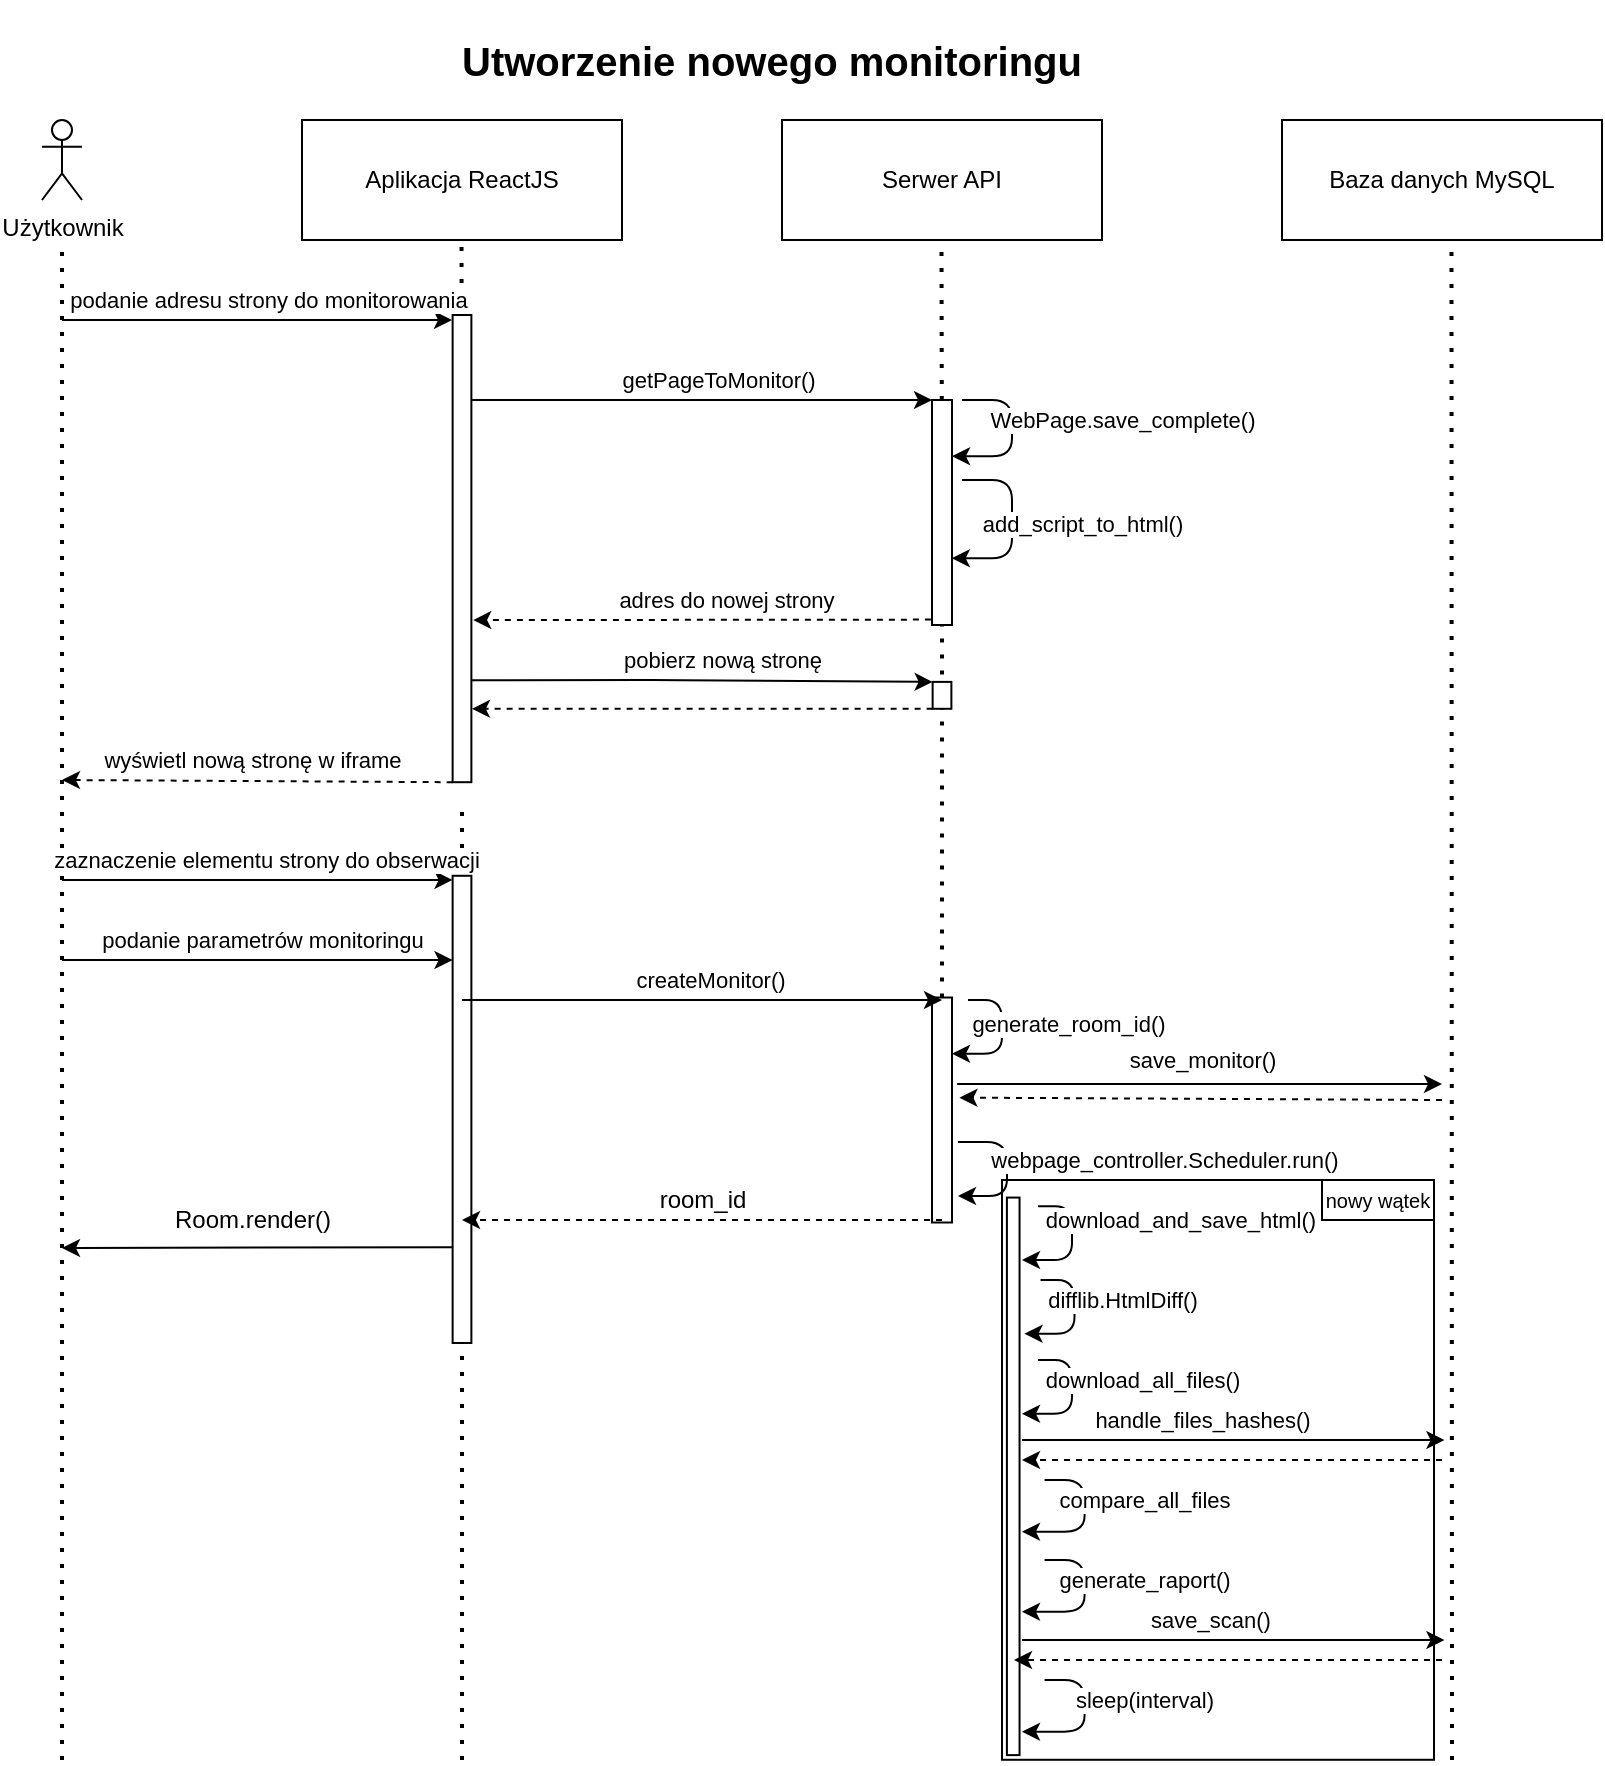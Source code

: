 <mxfile version="13.10.0" type="device"><diagram id="mJhBETMPFx9LOiOW82be" name="Page-1"><mxGraphModel dx="1422" dy="794" grid="1" gridSize="10" guides="1" tooltips="1" connect="1" arrows="1" fold="1" page="1" pageScale="1" pageWidth="827" pageHeight="1169" math="0" shadow="0"><root><mxCell id="0"/><mxCell id="1" parent="0"/><mxCell id="HNkkqFo_gbNvQ-b9RgAo-1" value="Aplikacja ReactJS" style="rounded=0;whiteSpace=wrap;html=1;fillColor=none;" parent="1" vertex="1"><mxGeometry x="160" y="60" width="160" height="60" as="geometry"/></mxCell><mxCell id="HNkkqFo_gbNvQ-b9RgAo-2" value="&lt;b&gt;&lt;font style=&quot;font-size: 20px&quot;&gt;Utworzenie nowego monitoringu&lt;/font&gt;&lt;/b&gt;" style="text;html=1;strokeColor=none;fillColor=none;align=center;verticalAlign=middle;whiteSpace=wrap;rounded=0;" parent="1" vertex="1"><mxGeometry x="160" width="470" height="60" as="geometry"/></mxCell><mxCell id="HNkkqFo_gbNvQ-b9RgAo-3" value="Serwer API" style="rounded=0;whiteSpace=wrap;html=1;fillColor=none;" parent="1" vertex="1"><mxGeometry x="400" y="60" width="160" height="60" as="geometry"/></mxCell><mxCell id="HNkkqFo_gbNvQ-b9RgAo-4" value="Baza danych MySQL" style="rounded=0;whiteSpace=wrap;html=1;fillColor=none;" parent="1" vertex="1"><mxGeometry x="650" y="60" width="160" height="60" as="geometry"/></mxCell><mxCell id="HNkkqFo_gbNvQ-b9RgAo-5" value="Użytkownik" style="shape=umlActor;verticalLabelPosition=bottom;verticalAlign=top;html=1;outlineConnect=0;fillColor=none;" parent="1" vertex="1"><mxGeometry x="30" y="60" width="20" height="40" as="geometry"/></mxCell><mxCell id="HNkkqFo_gbNvQ-b9RgAo-9" value="" style="endArrow=none;dashed=1;html=1;dashPattern=1 3;strokeWidth=2;" parent="1" source="HNkkqFo_gbNvQ-b9RgAo-40" edge="1"><mxGeometry width="50" height="50" relative="1" as="geometry"><mxPoint x="240" y="720" as="sourcePoint"/><mxPoint x="239.76" y="120" as="targetPoint"/></mxGeometry></mxCell><mxCell id="HNkkqFo_gbNvQ-b9RgAo-11" value="" style="endArrow=none;dashed=1;html=1;dashPattern=1 3;strokeWidth=2;entryX=0.5;entryY=1;entryDx=0;entryDy=0;" parent="1" edge="1" source="HNkkqFo_gbNvQ-b9RgAo-29"><mxGeometry width="50" height="50" relative="1" as="geometry"><mxPoint x="480" y="498" as="sourcePoint"/><mxPoint x="479.75" y="120" as="targetPoint"/></mxGeometry></mxCell><mxCell id="HNkkqFo_gbNvQ-b9RgAo-18" value="" style="endArrow=none;dashed=1;html=1;dashPattern=1 3;strokeWidth=2;entryX=0.5;entryY=1;entryDx=0;entryDy=0;" parent="1" edge="1"><mxGeometry width="50" height="50" relative="1" as="geometry"><mxPoint x="735" y="880" as="sourcePoint"/><mxPoint x="734.75" y="120" as="targetPoint"/></mxGeometry></mxCell><mxCell id="HNkkqFo_gbNvQ-b9RgAo-19" value="" style="endArrow=none;dashed=1;html=1;dashPattern=1 3;strokeWidth=2;" parent="1" edge="1"><mxGeometry width="50" height="50" relative="1" as="geometry"><mxPoint x="40" y="880" as="sourcePoint"/><mxPoint x="40" y="120" as="targetPoint"/></mxGeometry></mxCell><mxCell id="HNkkqFo_gbNvQ-b9RgAo-25" value="podanie adresu strony do   monitorowania" style="endArrow=classic;html=1;" parent="1" edge="1"><mxGeometry x="0.05" y="10" width="50" height="50" relative="1" as="geometry"><mxPoint x="40" y="160" as="sourcePoint"/><mxPoint x="235" y="160" as="targetPoint"/><mxPoint as="offset"/></mxGeometry></mxCell><mxCell id="HNkkqFo_gbNvQ-b9RgAo-28" value="getPageToMonitor()" style="endArrow=classic;html=1;entryX=1;entryY=0;entryDx=0;entryDy=0;" parent="1" edge="1" target="HNkkqFo_gbNvQ-b9RgAo-29"><mxGeometry x="0.083" y="10" width="50" height="50" relative="1" as="geometry"><mxPoint x="240" y="200" as="sourcePoint"/><mxPoint x="480" y="200" as="targetPoint"/><mxPoint as="offset"/><Array as="points"><mxPoint x="350" y="200"/></Array></mxGeometry></mxCell><mxCell id="HNkkqFo_gbNvQ-b9RgAo-32" value="WebPage.save_complete()" style="edgeStyle=elbowEdgeStyle;elbow=horizontal;endArrow=classic;html=1;entryX=0.75;entryY=1;entryDx=0;entryDy=0;" parent="1" target="HNkkqFo_gbNvQ-b9RgAo-29" edge="1"><mxGeometry x="-0.158" y="55" width="50" height="50" relative="1" as="geometry"><mxPoint x="490" y="200" as="sourcePoint"/><mxPoint x="540" y="150" as="targetPoint"/><Array as="points"><mxPoint x="515" y="210"/></Array><mxPoint as="offset"/></mxGeometry></mxCell><mxCell id="HNkkqFo_gbNvQ-b9RgAo-33" value="add_script_to_html()" style="edgeStyle=elbowEdgeStyle;elbow=horizontal;endArrow=classic;html=1;entryX=0.297;entryY=0.99;entryDx=0;entryDy=0;entryPerimeter=0;" parent="1" edge="1" target="HNkkqFo_gbNvQ-b9RgAo-29"><mxGeometry y="35" width="50" height="50" relative="1" as="geometry"><mxPoint x="490" y="240" as="sourcePoint"/><mxPoint x="490" y="280" as="targetPoint"/><Array as="points"><mxPoint x="515" y="250"/></Array><mxPoint as="offset"/></mxGeometry></mxCell><mxCell id="HNkkqFo_gbNvQ-b9RgAo-34" value="" style="endArrow=classic;html=1;dashed=1;entryX=0.347;entryY=1.095;entryDx=0;entryDy=0;entryPerimeter=0;exitX=0.024;exitY=-0.056;exitDx=0;exitDy=0;exitPerimeter=0;" parent="1" edge="1" target="HNkkqFo_gbNvQ-b9RgAo-40" source="HNkkqFo_gbNvQ-b9RgAo-29"><mxGeometry width="50" height="50" relative="1" as="geometry"><mxPoint x="470" y="310" as="sourcePoint"/><mxPoint x="240" y="310" as="targetPoint"/></mxGeometry></mxCell><mxCell id="HNkkqFo_gbNvQ-b9RgAo-35" value="adres do nowej strony" style="edgeLabel;html=1;align=center;verticalAlign=middle;resizable=0;points=[];" parent="HNkkqFo_gbNvQ-b9RgAo-34" vertex="1" connectable="0"><mxGeometry x="0.302" relative="1" as="geometry"><mxPoint x="46.47" y="-10" as="offset"/></mxGeometry></mxCell><mxCell id="HNkkqFo_gbNvQ-b9RgAo-36" value="pobierz nową stronę" style="endArrow=classic;html=1;entryX=1;entryY=0;entryDx=0;entryDy=0;exitX=0.218;exitY=1.019;exitDx=0;exitDy=0;exitPerimeter=0;" parent="1" edge="1" target="s69FZ2KsAYwa1enk8qOh-10" source="HNkkqFo_gbNvQ-b9RgAo-40"><mxGeometry x="0.083" y="10" width="50" height="50" relative="1" as="geometry"><mxPoint x="230" y="340" as="sourcePoint"/><mxPoint x="480" y="340" as="targetPoint"/><mxPoint as="offset"/><Array as="points"><mxPoint x="340" y="340"/></Array></mxGeometry></mxCell><mxCell id="HNkkqFo_gbNvQ-b9RgAo-37" value="" style="endArrow=classic;html=1;dashed=1;exitX=0;exitY=0;exitDx=0;exitDy=0;entryX=0.157;entryY=1.03;entryDx=0;entryDy=0;entryPerimeter=0;" parent="1" edge="1" target="HNkkqFo_gbNvQ-b9RgAo-40" source="s69FZ2KsAYwa1enk8qOh-10"><mxGeometry width="50" height="50" relative="1" as="geometry"><mxPoint x="473" y="350" as="sourcePoint"/><mxPoint x="246" y="350" as="targetPoint"/></mxGeometry></mxCell><mxCell id="HNkkqFo_gbNvQ-b9RgAo-40" value="" style="rounded=0;whiteSpace=wrap;html=1;rotation=-90;" parent="1" vertex="1"><mxGeometry x="123.2" y="269.61" width="233.6" height="9.38" as="geometry"/></mxCell><mxCell id="HNkkqFo_gbNvQ-b9RgAo-41" value="" style="endArrow=none;dashed=1;html=1;dashPattern=1 3;strokeWidth=2;" parent="1" edge="1"><mxGeometry width="50" height="50" relative="1" as="geometry"><mxPoint x="240" y="880" as="sourcePoint"/><mxPoint x="240" y="400" as="targetPoint"/></mxGeometry></mxCell><mxCell id="HNkkqFo_gbNvQ-b9RgAo-42" value="" style="endArrow=classic;html=1;dashed=1;exitX=0;exitY=0;exitDx=0;exitDy=0;" parent="1" source="HNkkqFo_gbNvQ-b9RgAo-40" edge="1"><mxGeometry width="50" height="50" relative="1" as="geometry"><mxPoint x="230" y="383" as="sourcePoint"/><mxPoint x="40" y="390" as="targetPoint"/></mxGeometry></mxCell><mxCell id="HNkkqFo_gbNvQ-b9RgAo-43" value="wyświetl nową stronę w iframe" style="text;html=1;align=center;verticalAlign=middle;resizable=0;points=[];autosize=1;fontSize=11;" parent="1" vertex="1"><mxGeometry x="40" y="370" width="190" height="20" as="geometry"/></mxCell><mxCell id="HNkkqFo_gbNvQ-b9RgAo-45" value="zaznaczenie elementu strony do obserwacji" style="endArrow=classic;html=1;entryX=0.991;entryY=-0.003;entryDx=0;entryDy=0;entryPerimeter=0;" parent="1" target="HNkkqFo_gbNvQ-b9RgAo-46" edge="1"><mxGeometry x="0.05" y="10" width="50" height="50" relative="1" as="geometry"><mxPoint x="40" y="440" as="sourcePoint"/><mxPoint x="230" y="440" as="targetPoint"/><mxPoint as="offset"/></mxGeometry></mxCell><mxCell id="HNkkqFo_gbNvQ-b9RgAo-46" value="" style="rounded=0;whiteSpace=wrap;html=1;rotation=-90;" parent="1" vertex="1"><mxGeometry x="123.2" y="550" width="233.6" height="9.38" as="geometry"/></mxCell><mxCell id="HNkkqFo_gbNvQ-b9RgAo-47" value="podanie parametrów monitoringu" style="endArrow=classic;html=1;entryX=0.991;entryY=-0.003;entryDx=0;entryDy=0;entryPerimeter=0;" parent="1" edge="1"><mxGeometry x="0.024" y="10" width="50" height="50" relative="1" as="geometry"><mxPoint x="40" y="480.01" as="sourcePoint"/><mxPoint x="235.282" y="480.002" as="targetPoint"/><mxPoint as="offset"/><Array as="points"><mxPoint x="130" y="480.01"/></Array></mxGeometry></mxCell><mxCell id="HNkkqFo_gbNvQ-b9RgAo-50" value="createMonitor()" style="text;html=1;align=center;verticalAlign=middle;resizable=0;points=[];autosize=1;fontSize=11;" parent="1" vertex="1"><mxGeometry x="314" y="480" width="100" height="20" as="geometry"/></mxCell><mxCell id="s69FZ2KsAYwa1enk8qOh-1" value="" style="rounded=0;whiteSpace=wrap;html=1;rotation=-90;" vertex="1" parent="1"><mxGeometry x="423.75" y="550" width="112.5" height="10" as="geometry"/></mxCell><mxCell id="HNkkqFo_gbNvQ-b9RgAo-29" value="" style="rounded=0;whiteSpace=wrap;html=1;rotation=-90;" parent="1" vertex="1"><mxGeometry x="423.75" y="251.25" width="112.5" height="10" as="geometry"/></mxCell><mxCell id="s69FZ2KsAYwa1enk8qOh-3" value="" style="endArrow=none;dashed=1;html=1;dashPattern=1 3;strokeWidth=2;entryX=0;entryY=0.5;entryDx=0;entryDy=0;" edge="1" parent="1" target="HNkkqFo_gbNvQ-b9RgAo-29"><mxGeometry width="50" height="50" relative="1" as="geometry"><mxPoint x="480" y="337.19" as="sourcePoint"/><mxPoint x="479.75" y="120" as="targetPoint"/></mxGeometry></mxCell><mxCell id="s69FZ2KsAYwa1enk8qOh-5" value="" style="endArrow=none;dashed=1;html=1;dashPattern=1 3;strokeWidth=2;entryX=0;entryY=0.5;entryDx=0;entryDy=0;exitX=1;exitY=0.5;exitDx=0;exitDy=0;" edge="1" parent="1" source="s69FZ2KsAYwa1enk8qOh-1"><mxGeometry width="50" height="50" relative="1" as="geometry"><mxPoint x="480" y="498" as="sourcePoint"/><mxPoint x="480" y="352.19" as="targetPoint"/></mxGeometry></mxCell><mxCell id="s69FZ2KsAYwa1enk8qOh-8" value="generate_room_id()" style="edgeStyle=elbowEdgeStyle;elbow=horizontal;endArrow=classic;html=1;entryX=0.75;entryY=1;entryDx=0;entryDy=0;" edge="1" parent="1" target="s69FZ2KsAYwa1enk8qOh-1"><mxGeometry x="-0.177" y="33" width="50" height="50" relative="1" as="geometry"><mxPoint x="493" y="500" as="sourcePoint"/><mxPoint x="488" y="528" as="targetPoint"/><Array as="points"><mxPoint x="510" y="490"/><mxPoint x="517.5" y="510"/></Array><mxPoint as="offset"/></mxGeometry></mxCell><mxCell id="s69FZ2KsAYwa1enk8qOh-10" value="" style="rounded=0;whiteSpace=wrap;html=1;rotation=-90;" vertex="1" parent="1"><mxGeometry x="473.28" y="342.98" width="13.45" height="9.38" as="geometry"/></mxCell><mxCell id="s69FZ2KsAYwa1enk8qOh-14" value="" style="endArrow=classic;html=1;exitX=0.616;exitY=1.257;exitDx=0;exitDy=0;exitPerimeter=0;" edge="1" parent="1" source="s69FZ2KsAYwa1enk8qOh-1"><mxGeometry width="50" height="50" relative="1" as="geometry"><mxPoint x="530" y="670" as="sourcePoint"/><mxPoint x="730" y="542" as="targetPoint"/></mxGeometry></mxCell><mxCell id="s69FZ2KsAYwa1enk8qOh-15" value="save_monitor()" style="text;html=1;align=center;verticalAlign=middle;resizable=0;points=[];autosize=1;fontSize=11;" vertex="1" parent="1"><mxGeometry x="565" y="520" width="90" height="20" as="geometry"/></mxCell><mxCell id="s69FZ2KsAYwa1enk8qOh-17" value="" style="endArrow=classic;html=1;dashed=1;entryX=0.555;entryY=1.371;entryDx=0;entryDy=0;entryPerimeter=0;" edge="1" parent="1" target="s69FZ2KsAYwa1enk8qOh-1"><mxGeometry width="50" height="50" relative="1" as="geometry"><mxPoint x="730" y="550" as="sourcePoint"/><mxPoint x="490" y="610" as="targetPoint"/></mxGeometry></mxCell><mxCell id="s69FZ2KsAYwa1enk8qOh-18" value="" style="endArrow=classic;html=1;" edge="1" parent="1"><mxGeometry x="0.083" y="10" width="50" height="50" relative="1" as="geometry"><mxPoint x="240" y="500" as="sourcePoint"/><mxPoint x="480" y="500.0" as="targetPoint"/><mxPoint as="offset"/><Array as="points"><mxPoint x="340" y="500"/></Array></mxGeometry></mxCell><mxCell id="s69FZ2KsAYwa1enk8qOh-19" value="" style="endArrow=classic;html=1;dashed=1;" edge="1" parent="1"><mxGeometry width="50" height="50" relative="1" as="geometry"><mxPoint x="480" y="610.0" as="sourcePoint"/><mxPoint x="240" y="610.0" as="targetPoint"/></mxGeometry></mxCell><mxCell id="s69FZ2KsAYwa1enk8qOh-21" value="webpage_controller.Scheduler.run()" style="edgeStyle=elbowEdgeStyle;elbow=horizontal;endArrow=classic;html=1;" edge="1" parent="1"><mxGeometry x="-0.118" y="78" width="50" height="50" relative="1" as="geometry"><mxPoint x="488" y="571" as="sourcePoint"/><mxPoint x="488" y="598" as="targetPoint"/><Array as="points"><mxPoint x="512.5" y="581"/></Array><mxPoint as="offset"/></mxGeometry></mxCell><mxCell id="s69FZ2KsAYwa1enk8qOh-22" value="room_id" style="text;html=1;align=center;verticalAlign=middle;resizable=0;points=[];autosize=1;" vertex="1" parent="1"><mxGeometry x="330" y="590" width="60" height="20" as="geometry"/></mxCell><mxCell id="s69FZ2KsAYwa1enk8qOh-23" value="" style="endArrow=classic;html=1;exitX=0.205;exitY=-0.033;exitDx=0;exitDy=0;exitPerimeter=0;" edge="1" parent="1" source="HNkkqFo_gbNvQ-b9RgAo-46"><mxGeometry width="50" height="50" relative="1" as="geometry"><mxPoint x="110" y="650" as="sourcePoint"/><mxPoint x="40" y="624" as="targetPoint"/></mxGeometry></mxCell><mxCell id="s69FZ2KsAYwa1enk8qOh-24" value="Room.render()" style="text;html=1;align=center;verticalAlign=middle;resizable=0;points=[];autosize=1;" vertex="1" parent="1"><mxGeometry x="90" y="600" width="90" height="20" as="geometry"/></mxCell><mxCell id="s69FZ2KsAYwa1enk8qOh-26" value="" style="rounded=0;whiteSpace=wrap;html=1;rotation=-90;" vertex="1" parent="1"><mxGeometry x="376.23" y="735.01" width="278.77" height="6.32" as="geometry"/></mxCell><mxCell id="s69FZ2KsAYwa1enk8qOh-27" value="download_and_save_html()" style="edgeStyle=elbowEdgeStyle;elbow=horizontal;endArrow=classic;html=1;entryX=0.75;entryY=1;entryDx=0;entryDy=0;" edge="1" parent="1"><mxGeometry x="-0.307" y="54" width="50" height="50" relative="1" as="geometry"><mxPoint x="528" y="603.13" as="sourcePoint"/><mxPoint x="520" y="630.005" as="targetPoint"/><Array as="points"><mxPoint x="545" y="593.13"/><mxPoint x="552.5" y="613.13"/></Array><mxPoint as="offset"/></mxGeometry></mxCell><mxCell id="s69FZ2KsAYwa1enk8qOh-29" value="" style="rounded=0;whiteSpace=wrap;html=1;fillColor=none;" vertex="1" parent="1"><mxGeometry x="510" y="590" width="216" height="289.89" as="geometry"/></mxCell><mxCell id="s69FZ2KsAYwa1enk8qOh-31" value="&lt;span style=&quot;font-size: 10px&quot;&gt;nowy wątek&lt;/span&gt;" style="rounded=0;whiteSpace=wrap;html=1;fillColor=none;" vertex="1" parent="1"><mxGeometry x="670" y="590" width="56" height="20" as="geometry"/></mxCell><mxCell id="s69FZ2KsAYwa1enk8qOh-33" value="difflib.HtmlDiff()" style="edgeStyle=elbowEdgeStyle;elbow=horizontal;endArrow=classic;html=1;entryX=0.75;entryY=1;entryDx=0;entryDy=0;" edge="1" parent="1"><mxGeometry x="-0.216" y="24" width="50" height="50" relative="1" as="geometry"><mxPoint x="529.25" y="640" as="sourcePoint"/><mxPoint x="521.25" y="666.875" as="targetPoint"/><Array as="points"><mxPoint x="546.25" y="630"/><mxPoint x="553.75" y="650"/></Array><mxPoint as="offset"/></mxGeometry></mxCell><mxCell id="s69FZ2KsAYwa1enk8qOh-34" value="download_all_files()" style="edgeStyle=elbowEdgeStyle;elbow=horizontal;endArrow=classic;html=1;entryX=0.75;entryY=1;entryDx=0;entryDy=0;" edge="1" parent="1"><mxGeometry x="-0.216" y="35" width="50" height="50" relative="1" as="geometry"><mxPoint x="528" y="680" as="sourcePoint"/><mxPoint x="520" y="706.875" as="targetPoint"/><Array as="points"><mxPoint x="545" y="670"/><mxPoint x="552.5" y="690"/></Array><mxPoint as="offset"/></mxGeometry></mxCell><mxCell id="s69FZ2KsAYwa1enk8qOh-38" value="&lt;font style=&quot;font-size: 11px&quot;&gt;handle_files_hashes()&lt;/font&gt;" style="text;html=1;align=center;verticalAlign=middle;resizable=0;points=[];autosize=1;" vertex="1" parent="1"><mxGeometry x="550" y="700" width="120" height="20" as="geometry"/></mxCell><mxCell id="s69FZ2KsAYwa1enk8qOh-39" value="" style="endArrow=classic;html=1;" edge="1" parent="1"><mxGeometry width="50" height="50" relative="1" as="geometry"><mxPoint x="520" y="720" as="sourcePoint"/><mxPoint x="731.21" y="720.05" as="targetPoint"/></mxGeometry></mxCell><mxCell id="s69FZ2KsAYwa1enk8qOh-40" value="" style="endArrow=classic;html=1;dashed=1;" edge="1" parent="1"><mxGeometry width="50" height="50" relative="1" as="geometry"><mxPoint x="730" y="830" as="sourcePoint"/><mxPoint x="516" y="830" as="targetPoint"/></mxGeometry></mxCell><mxCell id="s69FZ2KsAYwa1enk8qOh-41" value="compare_all_files" style="edgeStyle=elbowEdgeStyle;elbow=horizontal;endArrow=classic;html=1;entryX=0.083;entryY=0.996;entryDx=0;entryDy=0;entryPerimeter=0;" edge="1" parent="1"><mxGeometry x="-0.216" y="30" width="50" height="50" relative="1" as="geometry"><mxPoint x="531.28" y="740" as="sourcePoint"/><mxPoint x="519.995" y="765.855" as="targetPoint"/><Array as="points"><mxPoint x="551.28" y="730"/><mxPoint x="558.78" y="750"/></Array><mxPoint as="offset"/></mxGeometry></mxCell><mxCell id="s69FZ2KsAYwa1enk8qOh-42" value="generate_raport()" style="edgeStyle=elbowEdgeStyle;elbow=horizontal;endArrow=classic;html=1;entryX=0.083;entryY=0.996;entryDx=0;entryDy=0;entryPerimeter=0;" edge="1" parent="1"><mxGeometry x="-0.216" y="30" width="50" height="50" relative="1" as="geometry"><mxPoint x="531.28" y="780" as="sourcePoint"/><mxPoint x="519.995" y="805.855" as="targetPoint"/><Array as="points"><mxPoint x="551.28" y="770"/><mxPoint x="558.78" y="790"/></Array><mxPoint as="offset"/></mxGeometry></mxCell><mxCell id="s69FZ2KsAYwa1enk8qOh-43" value="" style="endArrow=classic;html=1;" edge="1" parent="1"><mxGeometry width="50" height="50" relative="1" as="geometry"><mxPoint x="520" y="820" as="sourcePoint"/><mxPoint x="731.21" y="820.05" as="targetPoint"/></mxGeometry></mxCell><mxCell id="s69FZ2KsAYwa1enk8qOh-46" value="save_scan()" style="edgeLabel;html=1;align=center;verticalAlign=middle;resizable=0;points=[];fontSize=11;" vertex="1" connectable="0" parent="s69FZ2KsAYwa1enk8qOh-43"><mxGeometry x="-0.111" y="1" relative="1" as="geometry"><mxPoint y="-9.02" as="offset"/></mxGeometry></mxCell><mxCell id="s69FZ2KsAYwa1enk8qOh-45" value="sleep(interval)" style="edgeStyle=elbowEdgeStyle;elbow=horizontal;endArrow=classic;html=1;entryX=0.083;entryY=0.996;entryDx=0;entryDy=0;entryPerimeter=0;" edge="1" parent="1"><mxGeometry x="-0.216" y="30" width="50" height="50" relative="1" as="geometry"><mxPoint x="531.28" y="840" as="sourcePoint"/><mxPoint x="519.995" y="865.855" as="targetPoint"/><Array as="points"><mxPoint x="551.28" y="830"/><mxPoint x="558.78" y="850"/></Array><mxPoint as="offset"/></mxGeometry></mxCell><mxCell id="s69FZ2KsAYwa1enk8qOh-47" value="" style="endArrow=classic;html=1;dashed=1;entryX=0.555;entryY=1.371;entryDx=0;entryDy=0;entryPerimeter=0;" edge="1" parent="1"><mxGeometry width="50" height="50" relative="1" as="geometry"><mxPoint x="730" y="730" as="sourcePoint"/><mxPoint x="520.0" y="730.003" as="targetPoint"/></mxGeometry></mxCell></root></mxGraphModel></diagram></mxfile>